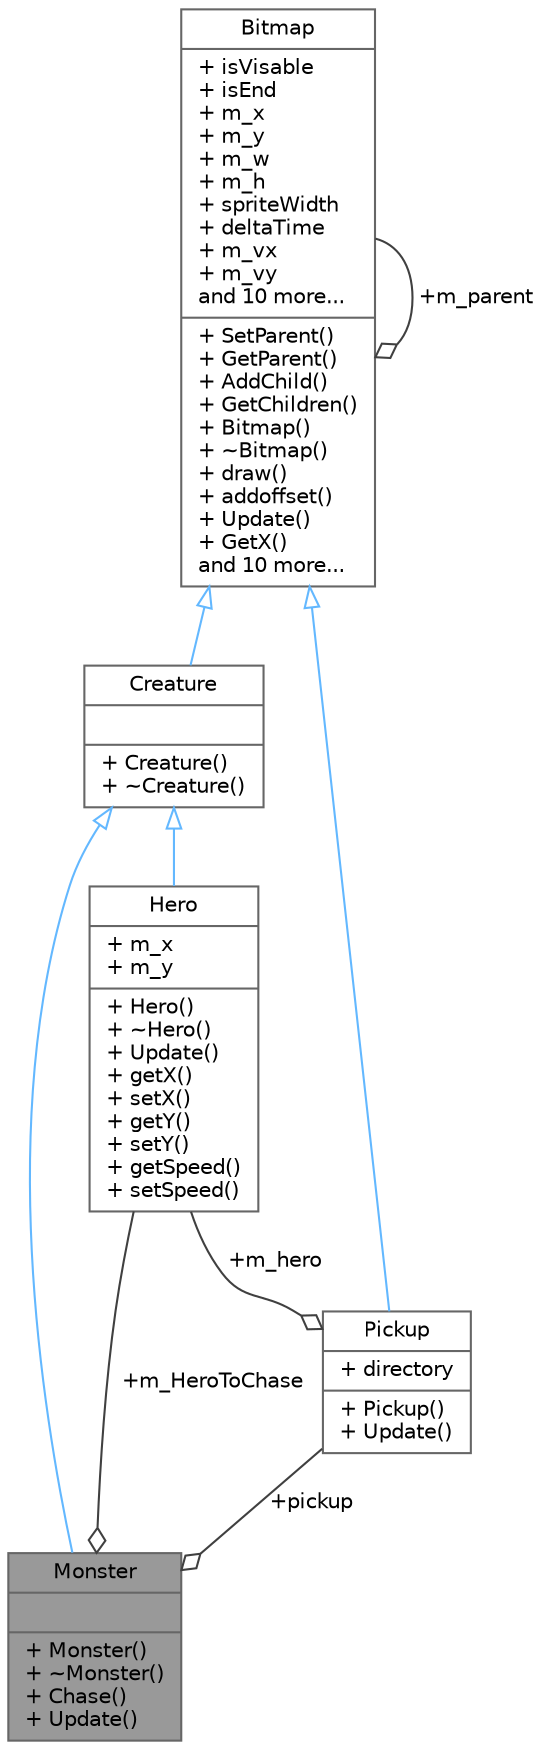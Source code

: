 digraph "Monster"
{
 // LATEX_PDF_SIZE
  bgcolor="transparent";
  edge [fontname=Helvetica,fontsize=10,labelfontname=Helvetica,labelfontsize=10];
  node [fontname=Helvetica,fontsize=10,shape=box,height=0.2,width=0.4];
  Node1 [shape=record,label="{Monster\n||+ Monster()\l+ ~Monster()\l+ Chase()\l+ Update()\l}",height=0.2,width=0.4,color="gray40", fillcolor="grey60", style="filled", fontcolor="black",tooltip=" "];
  Node2 -> Node1 [dir="back",color="steelblue1",style="solid",arrowtail="onormal"];
  Node2 [shape=record,label="{Creature\n||+ Creature()\l+ ~Creature()\l}",height=0.2,width=0.4,color="gray40", fillcolor="white", style="filled",URL="$class_creature.html",tooltip=" "];
  Node3 -> Node2 [dir="back",color="steelblue1",style="solid",arrowtail="onormal"];
  Node3 [shape=record,label="{Bitmap\n|+ isVisable\l+ isEnd\l+ m_x\l+ m_y\l+ m_w\l+ m_h\l+ spriteWidth\l+ deltaTime\l+ m_vx\l+ m_vy\land 10 more...\l|+ SetParent()\l+ GetParent()\l+ AddChild()\l+ GetChildren()\l+ Bitmap()\l+ ~Bitmap()\l+ draw()\l+ addoffset()\l+ Update()\l+ GetX()\land 10 more...\l}",height=0.2,width=0.4,color="gray40", fillcolor="white", style="filled",URL="$class_bitmap.html",tooltip="Bitmap Class."];
  Node3 -> Node3 [color="grey25",style="solid",label=" +m_parent" ,arrowhead="odiamond"];
  Node4 -> Node1 [color="grey25",style="solid",label=" +m_HeroToChase" ,arrowhead="odiamond"];
  Node4 [shape=record,label="{Hero\n|+ m_x\l+ m_y\l|+ Hero()\l+ ~Hero()\l+ Update()\l+ getX()\l+ setX()\l+ getY()\l+ setY()\l+ getSpeed()\l+ setSpeed()\l}",height=0.2,width=0.4,color="gray40", fillcolor="white", style="filled",URL="$class_hero.html",tooltip=" "];
  Node2 -> Node4 [dir="back",color="steelblue1",style="solid",arrowtail="onormal"];
  Node5 -> Node1 [color="grey25",style="solid",label=" +pickup" ,arrowhead="odiamond"];
  Node5 [shape=record,label="{Pickup\n|+ directory\l|+ Pickup()\l+ Update()\l}",height=0.2,width=0.4,color="gray40", fillcolor="white", style="filled",URL="$class_pickup.html",tooltip=" "];
  Node3 -> Node5 [dir="back",color="steelblue1",style="solid",arrowtail="onormal"];
  Node4 -> Node5 [color="grey25",style="solid",label=" +m_hero" ,arrowhead="odiamond"];
}
